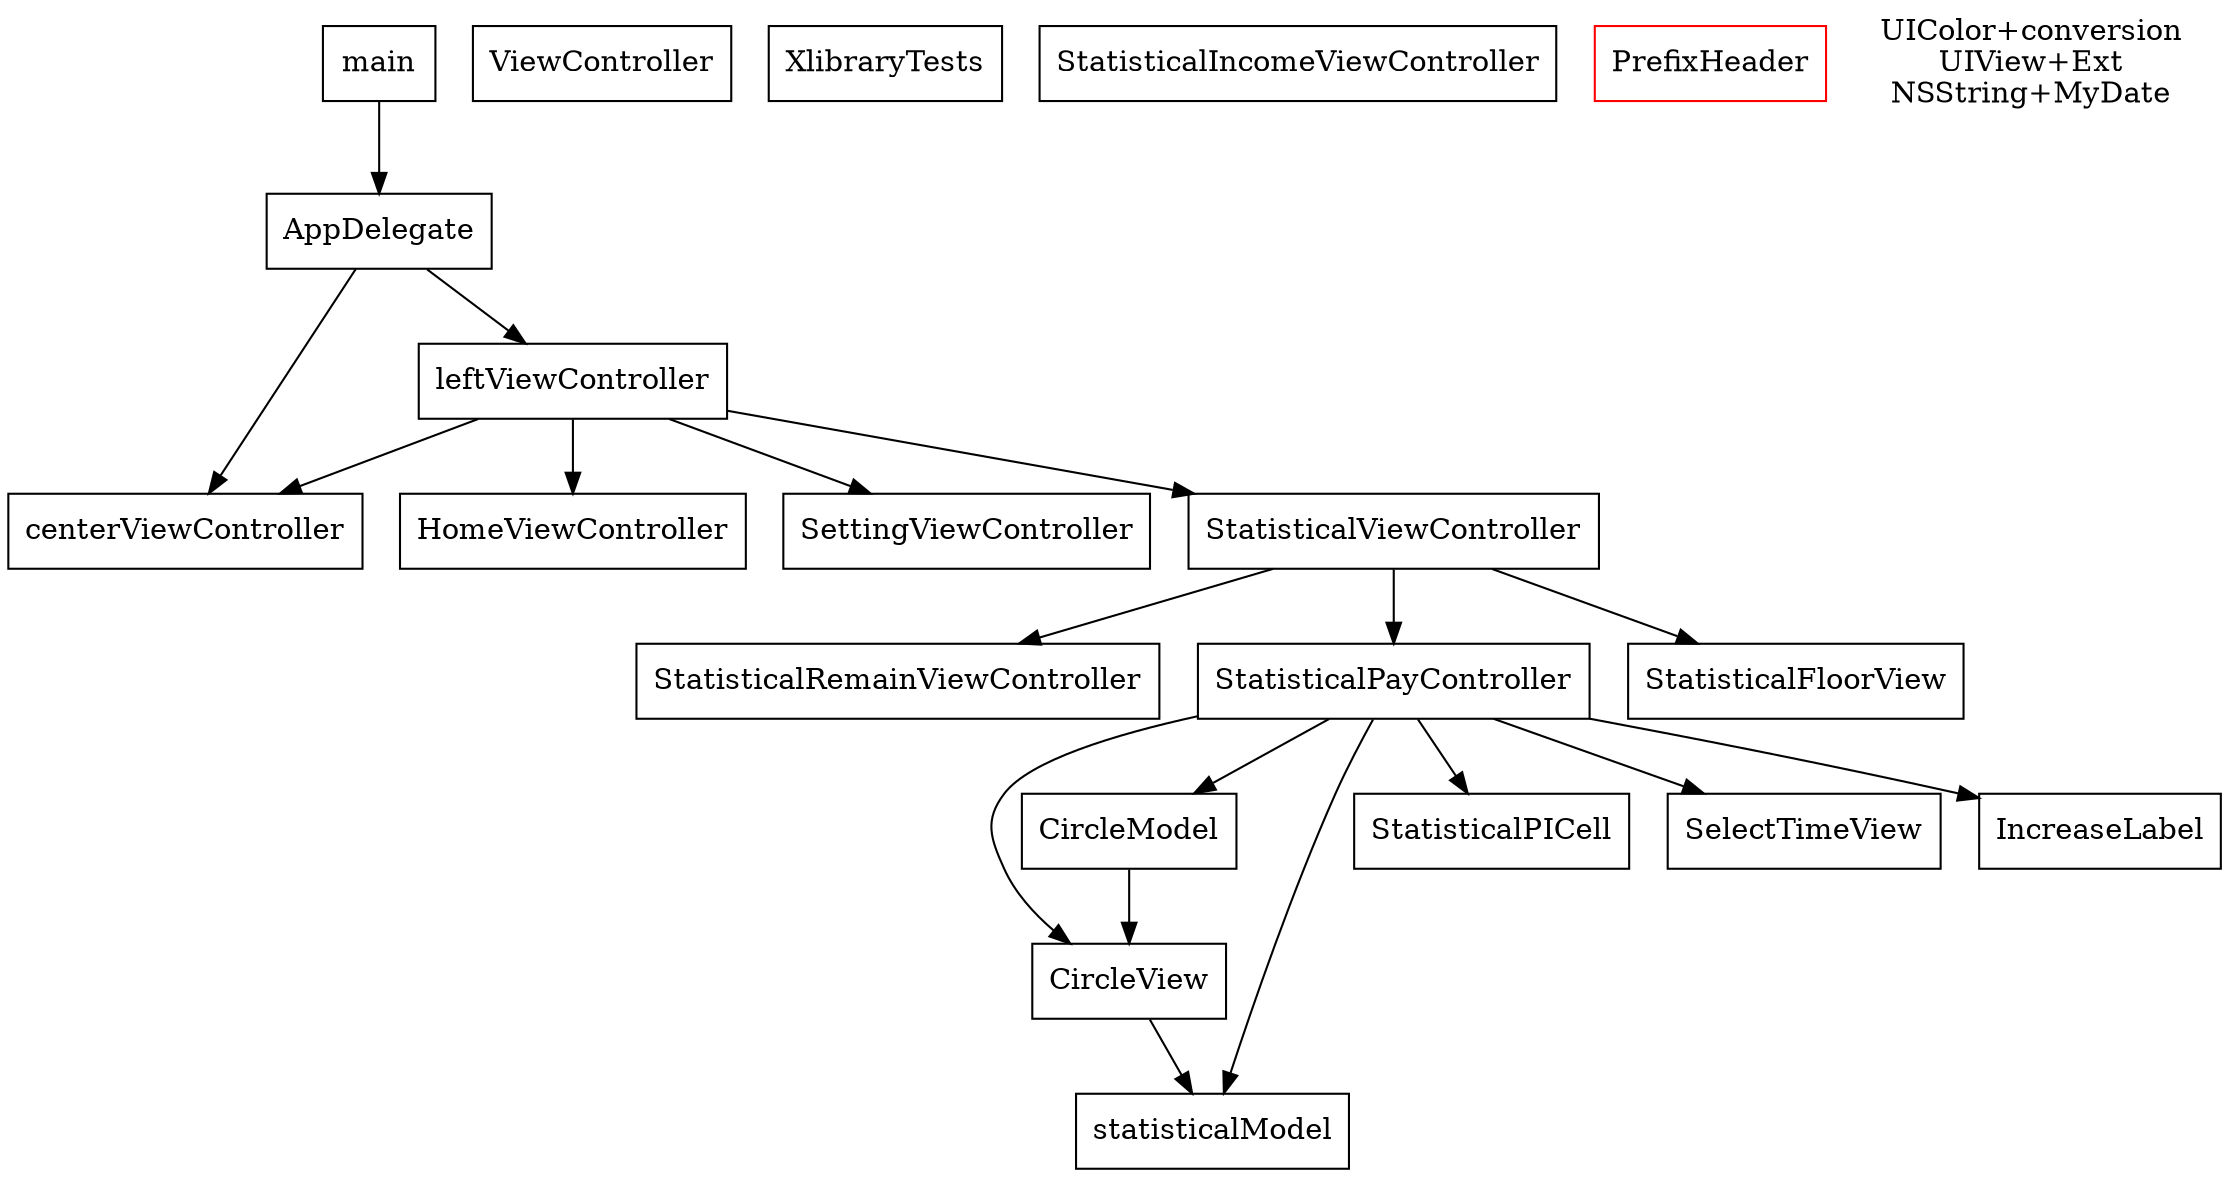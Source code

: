 digraph G {
	node [shape=box];
	"StatisticalRemainViewController" -> {};
	"CircleView" -> "statisticalModel";
	"leftViewController" -> "centerViewController";
	"leftViewController" -> "HomeViewController";
	"leftViewController" -> "SettingViewController";
	"leftViewController" -> "StatisticalViewController";
	"centerViewController" -> {};
	"ViewController" -> {};
	"XlibraryTests" -> {};
	"StatisticalViewController" -> "StatisticalPayController";
	"StatisticalViewController" -> "StatisticalFloorView";
	"StatisticalViewController" -> "StatisticalRemainViewController";
	"statisticalModel" -> {};
	"AppDelegate" -> "centerViewController";
	"AppDelegate" -> "leftViewController";
	"CircleModel" -> "CircleView";
	"StatisticalIncomeViewController" -> {};
	"SettingViewController" -> {};
	"StatisticalPayController" -> "CircleModel";
	"StatisticalPayController" -> "CircleView";
	"StatisticalPayController" -> "StatisticalPICell";
	"StatisticalPayController" -> "SelectTimeView";
	"StatisticalPayController" -> "statisticalModel";
	"StatisticalPayController" -> "IncreaseLabel";
	"StatisticalPICell" -> {};
	"SelectTimeView" -> {};
	"main" -> "AppDelegate";
	"HomeViewController" -> {};
	"StatisticalFloorView" -> {};
	"IncreaseLabel" -> {};
	
	"PrefixHeader" [color=red];
	
	edge [color=blue, dir=both];
	
	edge [color=black];
	node [shape=plaintext];
	"Categories" [label="UIColor+conversion\nUIView+Ext\nNSString+MyDate"];
}

